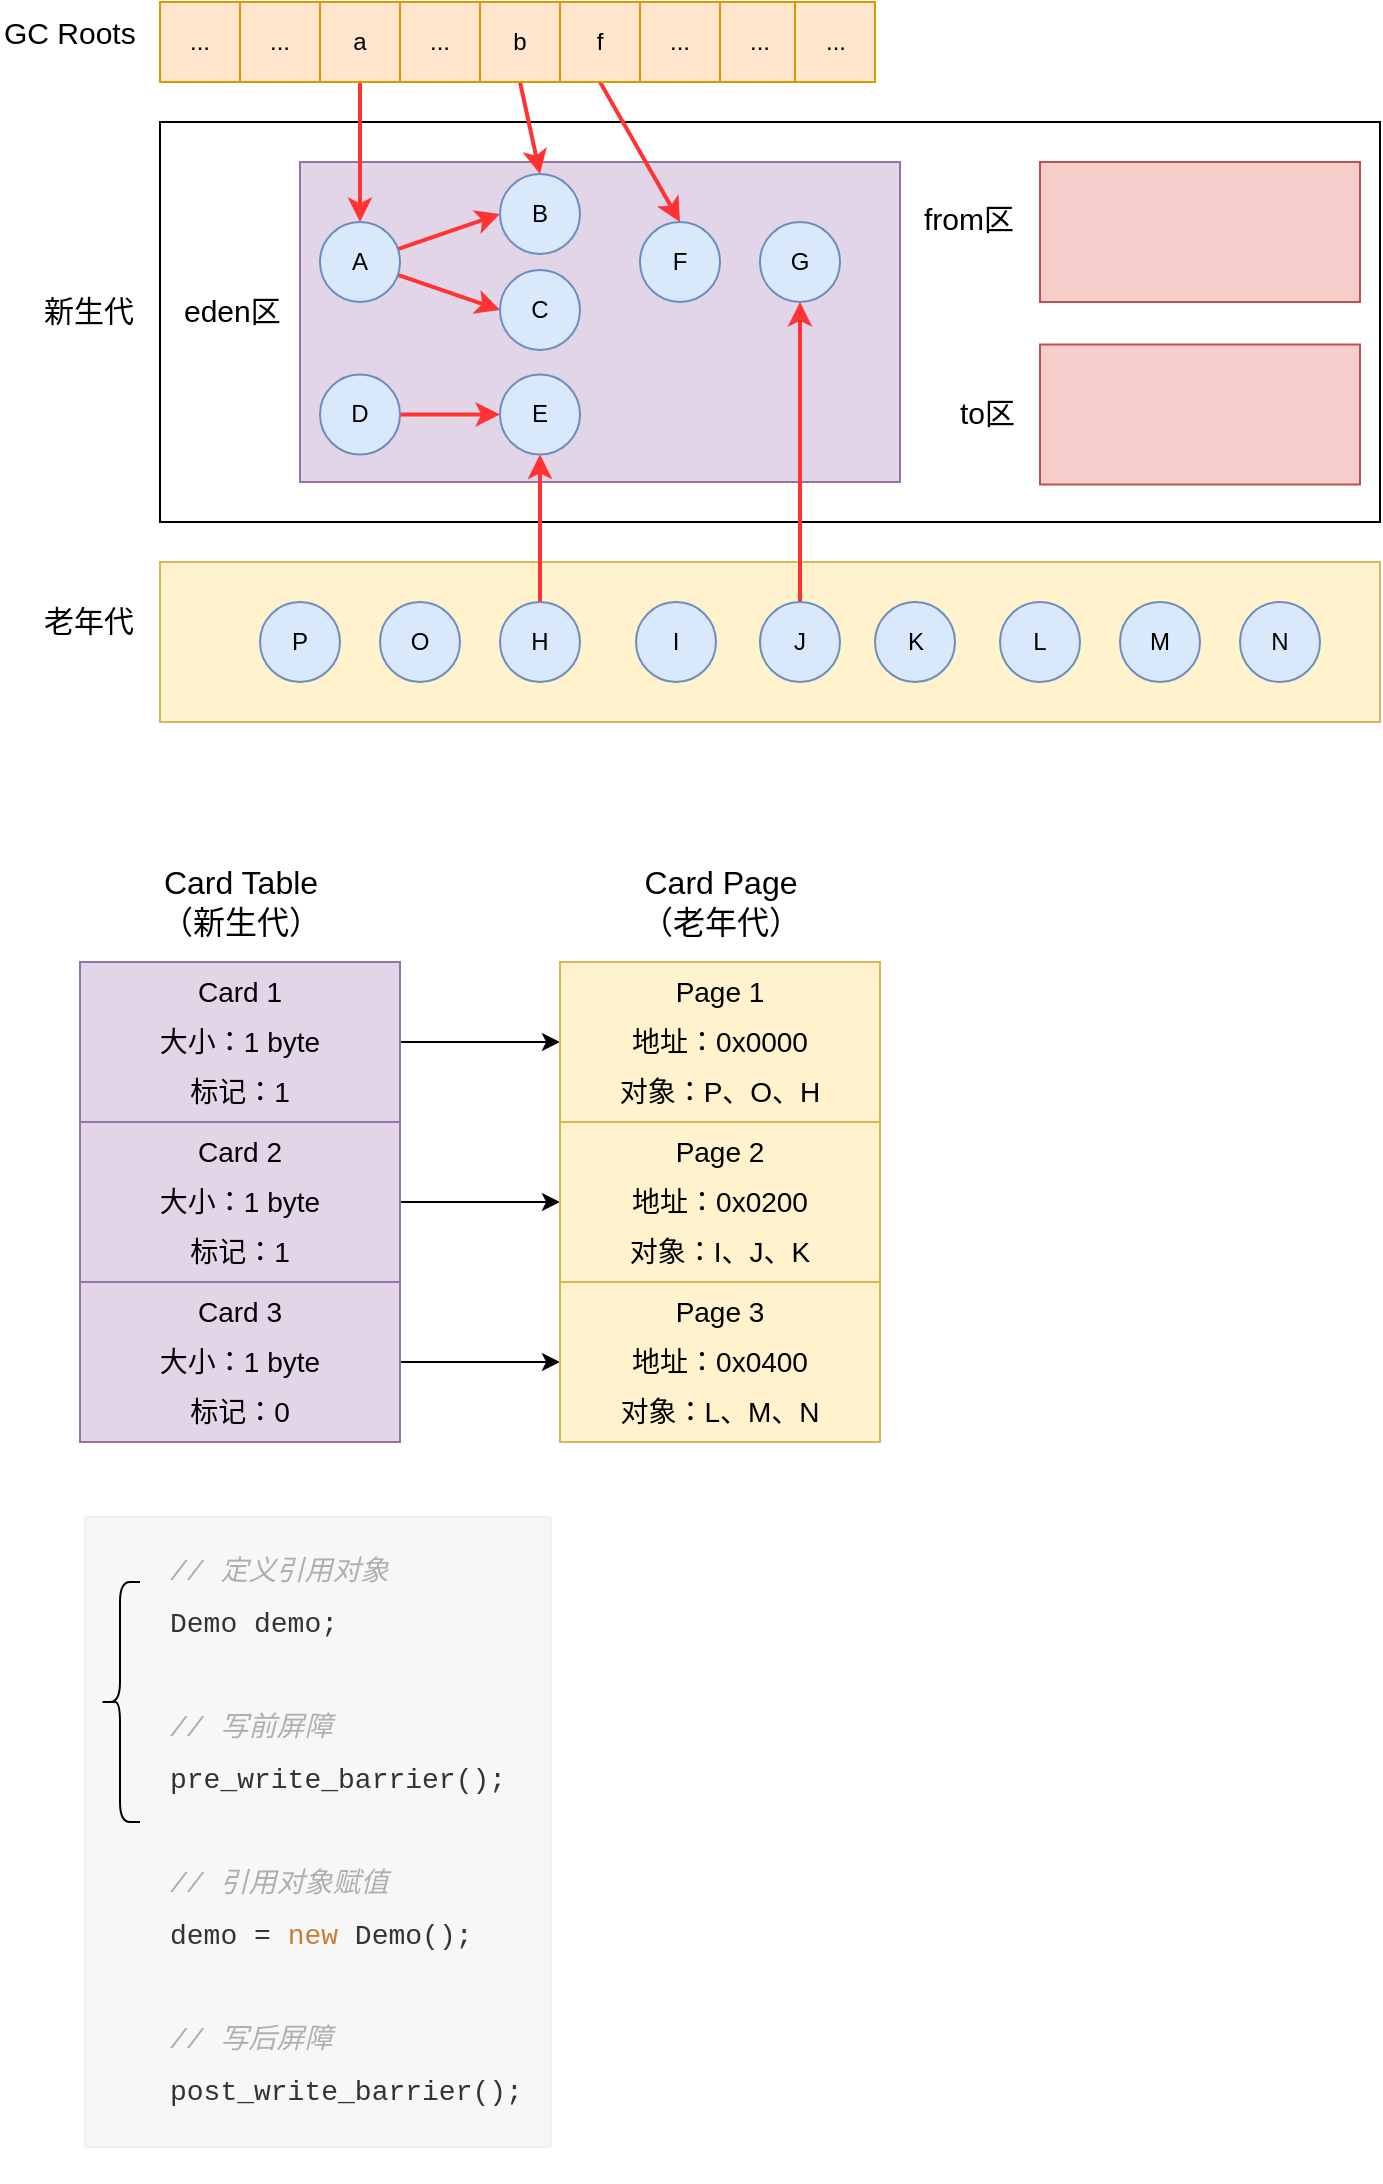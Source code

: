 <mxfile version="15.9.4" type="github">
  <diagram id="aEH5jACzizUmpTFPgsy2" name="Page-1">
    <mxGraphModel dx="865" dy="-1882" grid="1" gridSize="10" guides="1" tooltips="1" connect="1" arrows="1" fold="1" page="1" pageScale="1" pageWidth="827" pageHeight="1169" math="0" shadow="0">
      <root>
        <mxCell id="0" />
        <mxCell id="1" parent="0" />
        <mxCell id="94sb1XKq-b2Q2E7zpPsR-17" value="&lt;div style=&quot;text-align: right&quot;&gt;&lt;span style=&quot;font-size: 15px&quot;&gt;老年代&lt;/span&gt;&lt;/div&gt;" style="text;whiteSpace=wrap;html=1;" parent="1" vertex="1">
          <mxGeometry x="60" y="2653.75" width="50" height="32.5" as="geometry" />
        </mxCell>
        <mxCell id="94sb1XKq-b2Q2E7zpPsR-19" value="" style="rounded=0;whiteSpace=wrap;html=1;" parent="1" vertex="1">
          <mxGeometry x="120" y="2420" width="610" height="200" as="geometry" />
        </mxCell>
        <mxCell id="94sb1XKq-b2Q2E7zpPsR-20" value="&lt;div style=&quot;text-align: right&quot;&gt;&lt;span style=&quot;font-size: 15px&quot;&gt;新生代&lt;/span&gt;&lt;/div&gt;" style="text;whiteSpace=wrap;html=1;" parent="1" vertex="1">
          <mxGeometry x="60" y="2498.75" width="50" height="32.5" as="geometry" />
        </mxCell>
        <mxCell id="94sb1XKq-b2Q2E7zpPsR-21" value="&lt;div style=&quot;text-align: right&quot;&gt;&lt;span style=&quot;font-size: 15px&quot;&gt;eden区&lt;/span&gt;&lt;/div&gt;" style="text;whiteSpace=wrap;html=1;" parent="1" vertex="1">
          <mxGeometry x="130" y="2498.75" width="55" height="32.5" as="geometry" />
        </mxCell>
        <mxCell id="94sb1XKq-b2Q2E7zpPsR-30" value="&lt;div style=&quot;text-align: right&quot;&gt;&lt;span style=&quot;font-size: 15px&quot;&gt;from区&lt;/span&gt;&lt;/div&gt;" style="text;whiteSpace=wrap;html=1;" parent="1" vertex="1">
          <mxGeometry x="500" y="2453.13" width="47.5" height="32.5" as="geometry" />
        </mxCell>
        <mxCell id="94sb1XKq-b2Q2E7zpPsR-31" value="&lt;div style=&quot;text-align: right&quot;&gt;&lt;span style=&quot;font-size: 15px&quot;&gt;to区&lt;/span&gt;&lt;/div&gt;" style="text;whiteSpace=wrap;html=1;" parent="1" vertex="1">
          <mxGeometry x="517.5" y="2550" width="30" height="32.5" as="geometry" />
        </mxCell>
        <mxCell id="94sb1XKq-b2Q2E7zpPsR-56" value="" style="rounded=0;whiteSpace=wrap;html=1;fillColor=#fff2cc;strokeColor=#d6b656;" parent="1" vertex="1">
          <mxGeometry x="120" y="2640" width="610" height="80" as="geometry" />
        </mxCell>
        <mxCell id="94sb1XKq-b2Q2E7zpPsR-57" value="" style="rounded=0;whiteSpace=wrap;html=1;fillColor=#f8cecc;strokeColor=#b85450;" parent="1" vertex="1">
          <mxGeometry x="560" y="2440" width="160" height="70" as="geometry" />
        </mxCell>
        <mxCell id="94sb1XKq-b2Q2E7zpPsR-58" value="" style="rounded=0;whiteSpace=wrap;html=1;fillColor=#f8cecc;strokeColor=#b85450;" parent="1" vertex="1">
          <mxGeometry x="560" y="2531.25" width="160" height="70" as="geometry" />
        </mxCell>
        <mxCell id="94sb1XKq-b2Q2E7zpPsR-71" value="" style="rounded=0;whiteSpace=wrap;html=1;fillColor=#e1d5e7;strokeColor=#9673a6;" parent="1" vertex="1">
          <mxGeometry x="190" y="2440" width="300" height="160" as="geometry" />
        </mxCell>
        <mxCell id="94sb1XKq-b2Q2E7zpPsR-75" value="" style="rounded=0;orthogonalLoop=1;jettySize=auto;html=1;strokeColor=#FF3333;strokeWidth=2;entryX=0;entryY=0.5;entryDx=0;entryDy=0;" parent="1" source="94sb1XKq-b2Q2E7zpPsR-73" target="94sb1XKq-b2Q2E7zpPsR-74" edge="1">
          <mxGeometry relative="1" as="geometry" />
        </mxCell>
        <mxCell id="94sb1XKq-b2Q2E7zpPsR-78" style="rounded=0;orthogonalLoop=1;jettySize=auto;html=1;entryX=0;entryY=0.5;entryDx=0;entryDy=0;strokeColor=#FF3333;strokeWidth=2;" parent="1" source="94sb1XKq-b2Q2E7zpPsR-73" target="94sb1XKq-b2Q2E7zpPsR-76" edge="1">
          <mxGeometry relative="1" as="geometry" />
        </mxCell>
        <mxCell id="94sb1XKq-b2Q2E7zpPsR-73" value="A" style="ellipse;whiteSpace=wrap;html=1;aspect=fixed;fillColor=#dae8fc;strokeColor=#6c8ebf;" parent="1" vertex="1">
          <mxGeometry x="200" y="2470" width="40" height="40" as="geometry" />
        </mxCell>
        <mxCell id="94sb1XKq-b2Q2E7zpPsR-74" value="B" style="ellipse;whiteSpace=wrap;html=1;aspect=fixed;fillColor=#dae8fc;strokeColor=#6c8ebf;" parent="1" vertex="1">
          <mxGeometry x="290" y="2446" width="40" height="40" as="geometry" />
        </mxCell>
        <mxCell id="94sb1XKq-b2Q2E7zpPsR-76" value="C" style="ellipse;whiteSpace=wrap;html=1;aspect=fixed;fillColor=#dae8fc;strokeColor=#6c8ebf;" parent="1" vertex="1">
          <mxGeometry x="290" y="2494" width="40" height="40" as="geometry" />
        </mxCell>
        <mxCell id="94sb1XKq-b2Q2E7zpPsR-82" value="" style="edgeStyle=none;rounded=0;orthogonalLoop=1;jettySize=auto;html=1;strokeColor=#FF3333;strokeWidth=2;" parent="1" source="94sb1XKq-b2Q2E7zpPsR-79" target="94sb1XKq-b2Q2E7zpPsR-81" edge="1">
          <mxGeometry relative="1" as="geometry" />
        </mxCell>
        <mxCell id="94sb1XKq-b2Q2E7zpPsR-79" value="D" style="ellipse;whiteSpace=wrap;html=1;aspect=fixed;fillColor=#dae8fc;strokeColor=#6c8ebf;" parent="1" vertex="1">
          <mxGeometry x="200" y="2546.25" width="40" height="40" as="geometry" />
        </mxCell>
        <mxCell id="94sb1XKq-b2Q2E7zpPsR-81" value="E" style="ellipse;whiteSpace=wrap;html=1;aspect=fixed;fillColor=#dae8fc;strokeColor=#6c8ebf;" parent="1" vertex="1">
          <mxGeometry x="290" y="2546.25" width="40" height="40" as="geometry" />
        </mxCell>
        <mxCell id="94sb1XKq-b2Q2E7zpPsR-83" value="F" style="ellipse;whiteSpace=wrap;html=1;aspect=fixed;fillColor=#dae8fc;strokeColor=#6c8ebf;" parent="1" vertex="1">
          <mxGeometry x="360" y="2470" width="40" height="40" as="geometry" />
        </mxCell>
        <mxCell id="94sb1XKq-b2Q2E7zpPsR-84" value="G" style="ellipse;whiteSpace=wrap;html=1;aspect=fixed;fillColor=#dae8fc;strokeColor=#6c8ebf;" parent="1" vertex="1">
          <mxGeometry x="420" y="2470" width="40" height="40" as="geometry" />
        </mxCell>
        <mxCell id="94sb1XKq-b2Q2E7zpPsR-89" value="" style="edgeStyle=none;rounded=0;orthogonalLoop=1;jettySize=auto;html=1;strokeColor=#FF3333;strokeWidth=2;" parent="1" source="94sb1XKq-b2Q2E7zpPsR-85" target="94sb1XKq-b2Q2E7zpPsR-81" edge="1">
          <mxGeometry relative="1" as="geometry" />
        </mxCell>
        <mxCell id="94sb1XKq-b2Q2E7zpPsR-85" value="H" style="ellipse;whiteSpace=wrap;html=1;aspect=fixed;fillColor=#dae8fc;strokeColor=#6c8ebf;" parent="1" vertex="1">
          <mxGeometry x="290" y="2660" width="40" height="40" as="geometry" />
        </mxCell>
        <mxCell id="94sb1XKq-b2Q2E7zpPsR-86" value="I" style="ellipse;whiteSpace=wrap;html=1;aspect=fixed;fillColor=#dae8fc;strokeColor=#6c8ebf;" parent="1" vertex="1">
          <mxGeometry x="358" y="2660" width="40" height="40" as="geometry" />
        </mxCell>
        <mxCell id="94sb1XKq-b2Q2E7zpPsR-91" style="edgeStyle=none;rounded=0;orthogonalLoop=1;jettySize=auto;html=1;strokeColor=#FF3333;strokeWidth=2;entryX=0.5;entryY=1;entryDx=0;entryDy=0;" parent="1" source="94sb1XKq-b2Q2E7zpPsR-87" target="94sb1XKq-b2Q2E7zpPsR-84" edge="1">
          <mxGeometry relative="1" as="geometry" />
        </mxCell>
        <mxCell id="94sb1XKq-b2Q2E7zpPsR-87" value="J" style="ellipse;whiteSpace=wrap;html=1;aspect=fixed;fillColor=#dae8fc;strokeColor=#6c8ebf;" parent="1" vertex="1">
          <mxGeometry x="420" y="2660" width="40" height="40" as="geometry" />
        </mxCell>
        <mxCell id="94sb1XKq-b2Q2E7zpPsR-88" value="K" style="ellipse;whiteSpace=wrap;html=1;aspect=fixed;fillColor=#dae8fc;strokeColor=#6c8ebf;" parent="1" vertex="1">
          <mxGeometry x="477.5" y="2660" width="40" height="40" as="geometry" />
        </mxCell>
        <mxCell id="94sb1XKq-b2Q2E7zpPsR-92" value="&lt;div style=&quot;text-align: right&quot;&gt;&lt;span style=&quot;font-size: 15px&quot;&gt;GC Roots&lt;/span&gt;&lt;/div&gt;" style="text;whiteSpace=wrap;html=1;" parent="1" vertex="1">
          <mxGeometry x="40" y="2360" width="70" height="32.5" as="geometry" />
        </mxCell>
        <mxCell id="94sb1XKq-b2Q2E7zpPsR-99" style="edgeStyle=none;rounded=0;orthogonalLoop=1;jettySize=auto;html=1;entryX=0.5;entryY=0;entryDx=0;entryDy=0;strokeColor=#FF3333;strokeWidth=2;exitX=0.5;exitY=1;exitDx=0;exitDy=0;" parent="1" source="94sb1XKq-b2Q2E7zpPsR-93" target="94sb1XKq-b2Q2E7zpPsR-73" edge="1">
          <mxGeometry relative="1" as="geometry" />
        </mxCell>
        <mxCell id="94sb1XKq-b2Q2E7zpPsR-93" value="a" style="rounded=0;whiteSpace=wrap;html=1;fillColor=#ffe6cc;strokeColor=#d79b00;" parent="1" vertex="1">
          <mxGeometry x="200" y="2360" width="40" height="40" as="geometry" />
        </mxCell>
        <mxCell id="94sb1XKq-b2Q2E7zpPsR-100" style="edgeStyle=none;rounded=0;orthogonalLoop=1;jettySize=auto;html=1;entryX=0.5;entryY=0;entryDx=0;entryDy=0;strokeColor=#FF3333;strokeWidth=2;exitX=0.5;exitY=1;exitDx=0;exitDy=0;" parent="1" source="94sb1XKq-b2Q2E7zpPsR-97" target="94sb1XKq-b2Q2E7zpPsR-74" edge="1">
          <mxGeometry relative="1" as="geometry" />
        </mxCell>
        <mxCell id="94sb1XKq-b2Q2E7zpPsR-97" value="b" style="rounded=0;whiteSpace=wrap;html=1;fillColor=#ffe6cc;strokeColor=#d79b00;" parent="1" vertex="1">
          <mxGeometry x="280" y="2360" width="40" height="40" as="geometry" />
        </mxCell>
        <mxCell id="94sb1XKq-b2Q2E7zpPsR-102" style="edgeStyle=none;rounded=0;orthogonalLoop=1;jettySize=auto;html=1;entryX=0.5;entryY=0;entryDx=0;entryDy=0;strokeColor=#FF3333;strokeWidth=2;exitX=0.5;exitY=1;exitDx=0;exitDy=0;" parent="1" source="94sb1XKq-b2Q2E7zpPsR-98" target="94sb1XKq-b2Q2E7zpPsR-83" edge="1">
          <mxGeometry relative="1" as="geometry" />
        </mxCell>
        <mxCell id="94sb1XKq-b2Q2E7zpPsR-98" value="f" style="rounded=0;whiteSpace=wrap;html=1;fillColor=#ffe6cc;strokeColor=#d79b00;" parent="1" vertex="1">
          <mxGeometry x="320" y="2360" width="40" height="40" as="geometry" />
        </mxCell>
        <mxCell id="94sb1XKq-b2Q2E7zpPsR-103" value="..." style="rounded=0;whiteSpace=wrap;html=1;fillColor=#ffe6cc;strokeColor=#d79b00;" parent="1" vertex="1">
          <mxGeometry x="120" y="2360" width="40" height="40" as="geometry" />
        </mxCell>
        <mxCell id="94sb1XKq-b2Q2E7zpPsR-105" value="..." style="rounded=0;whiteSpace=wrap;html=1;fillColor=#ffe6cc;strokeColor=#d79b00;" parent="1" vertex="1">
          <mxGeometry x="160" y="2360" width="40" height="40" as="geometry" />
        </mxCell>
        <mxCell id="94sb1XKq-b2Q2E7zpPsR-106" value="..." style="rounded=0;whiteSpace=wrap;html=1;fillColor=#ffe6cc;strokeColor=#d79b00;" parent="1" vertex="1">
          <mxGeometry x="360" y="2360" width="40" height="40" as="geometry" />
        </mxCell>
        <mxCell id="94sb1XKq-b2Q2E7zpPsR-107" value="..." style="rounded=0;whiteSpace=wrap;html=1;fillColor=#ffe6cc;strokeColor=#d79b00;" parent="1" vertex="1">
          <mxGeometry x="400" y="2360" width="40" height="40" as="geometry" />
        </mxCell>
        <mxCell id="94sb1XKq-b2Q2E7zpPsR-108" value="..." style="rounded=0;whiteSpace=wrap;html=1;fillColor=#ffe6cc;strokeColor=#d79b00;" parent="1" vertex="1">
          <mxGeometry x="240" y="2360" width="40" height="40" as="geometry" />
        </mxCell>
        <mxCell id="94sb1XKq-b2Q2E7zpPsR-109" value="..." style="rounded=0;whiteSpace=wrap;html=1;fillColor=#ffe6cc;strokeColor=#d79b00;" parent="1" vertex="1">
          <mxGeometry x="437.5" y="2360" width="40" height="40" as="geometry" />
        </mxCell>
        <mxCell id="f14MvPXdAyqc0zy2qjfc-22" value="L&lt;span style=&quot;color: rgba(0 , 0 , 0 , 0) ; font-family: monospace ; font-size: 0px&quot;&gt;%3CmxGraphModel%3E%3Croot%3E%3CmxCell%20id%3D%220%22%2F%3E%3CmxCell%20id%3D%221%22%20parent%3D%220%22%2F%3E%3CmxCell%20id%3D%222%22%20value%3D%22H%22%20style%3D%22ellipse%3BwhiteSpace%3Dwrap%3Bhtml%3D1%3Baspect%3Dfixed%3BfillColor%3D%23dae8fc%3BstrokeColor%3D%236c8ebf%3B%22%20vertex%3D%221%22%20parent%3D%221%22%3E%3CmxGeometry%20x%3D%22290%22%20y%3D%222660%22%20width%3D%2240%22%20height%3D%2240%22%20as%3D%22geometry%22%2F%3E%3C%2FmxCell%3E%3C%2Froot%3E%3C%2FmxGraphModel%3E&lt;/span&gt;" style="ellipse;whiteSpace=wrap;html=1;aspect=fixed;fillColor=#dae8fc;strokeColor=#6c8ebf;" vertex="1" parent="1">
          <mxGeometry x="540" y="2660" width="40" height="40" as="geometry" />
        </mxCell>
        <mxCell id="f14MvPXdAyqc0zy2qjfc-23" value="M" style="ellipse;whiteSpace=wrap;html=1;aspect=fixed;fillColor=#dae8fc;strokeColor=#6c8ebf;" vertex="1" parent="1">
          <mxGeometry x="600" y="2660" width="40" height="40" as="geometry" />
        </mxCell>
        <mxCell id="f14MvPXdAyqc0zy2qjfc-24" value="N" style="ellipse;whiteSpace=wrap;html=1;aspect=fixed;fillColor=#dae8fc;strokeColor=#6c8ebf;" vertex="1" parent="1">
          <mxGeometry x="660" y="2660" width="40" height="40" as="geometry" />
        </mxCell>
        <mxCell id="f14MvPXdAyqc0zy2qjfc-25" value="O" style="ellipse;whiteSpace=wrap;html=1;aspect=fixed;fillColor=#dae8fc;strokeColor=#6c8ebf;" vertex="1" parent="1">
          <mxGeometry x="230" y="2660" width="40" height="40" as="geometry" />
        </mxCell>
        <mxCell id="f14MvPXdAyqc0zy2qjfc-26" value="P" style="ellipse;whiteSpace=wrap;html=1;aspect=fixed;fillColor=#dae8fc;strokeColor=#6c8ebf;" vertex="1" parent="1">
          <mxGeometry x="170" y="2660" width="40" height="40" as="geometry" />
        </mxCell>
        <mxCell id="f14MvPXdAyqc0zy2qjfc-74" style="edgeStyle=orthogonalEdgeStyle;rounded=0;orthogonalLoop=1;jettySize=auto;html=1;entryX=0;entryY=0.5;entryDx=0;entryDy=0;fontSize=14;" edge="1" parent="1" source="f14MvPXdAyqc0zy2qjfc-1" target="f14MvPXdAyqc0zy2qjfc-28">
          <mxGeometry relative="1" as="geometry" />
        </mxCell>
        <mxCell id="f14MvPXdAyqc0zy2qjfc-75" style="edgeStyle=orthogonalEdgeStyle;rounded=0;orthogonalLoop=1;jettySize=auto;html=1;entryX=0;entryY=0.5;entryDx=0;entryDy=0;fontSize=14;" edge="1" parent="1" source="f14MvPXdAyqc0zy2qjfc-51" target="f14MvPXdAyqc0zy2qjfc-65">
          <mxGeometry relative="1" as="geometry" />
        </mxCell>
        <mxCell id="f14MvPXdAyqc0zy2qjfc-76" style="edgeStyle=orthogonalEdgeStyle;rounded=0;orthogonalLoop=1;jettySize=auto;html=1;entryX=0;entryY=0.5;entryDx=0;entryDy=0;fontSize=14;" edge="1" parent="1" source="f14MvPXdAyqc0zy2qjfc-56" target="f14MvPXdAyqc0zy2qjfc-70">
          <mxGeometry relative="1" as="geometry" />
        </mxCell>
        <mxCell id="f14MvPXdAyqc0zy2qjfc-77" value="" style="group" vertex="1" connectable="0" parent="1">
          <mxGeometry x="320" y="2790" width="160" height="290" as="geometry" />
        </mxCell>
        <mxCell id="f14MvPXdAyqc0zy2qjfc-4" value="&lt;font style=&quot;font-size: 16px&quot;&gt;Card Page&lt;br&gt;（老年代）&lt;br&gt;&lt;/font&gt;" style="text;html=1;align=center;verticalAlign=middle;resizable=0;points=[];autosize=1;strokeColor=none;fillColor=none;" vertex="1" parent="f14MvPXdAyqc0zy2qjfc-77">
          <mxGeometry x="30" width="100" height="40" as="geometry" />
        </mxCell>
        <mxCell id="f14MvPXdAyqc0zy2qjfc-63" value="" style="group" vertex="1" connectable="0" parent="f14MvPXdAyqc0zy2qjfc-77">
          <mxGeometry y="50" width="160" height="80" as="geometry" />
        </mxCell>
        <mxCell id="f14MvPXdAyqc0zy2qjfc-28" value="" style="rounded=0;whiteSpace=wrap;html=1;fillColor=#fff2cc;strokeColor=#d6b656;" vertex="1" parent="f14MvPXdAyqc0zy2qjfc-63">
          <mxGeometry width="160" height="80" as="geometry" />
        </mxCell>
        <mxCell id="f14MvPXdAyqc0zy2qjfc-60" value="Page 1" style="text;html=1;strokeColor=none;fillColor=none;align=center;verticalAlign=middle;whiteSpace=wrap;rounded=0;fontSize=14;" vertex="1" parent="f14MvPXdAyqc0zy2qjfc-63">
          <mxGeometry x="50" width="60" height="30" as="geometry" />
        </mxCell>
        <mxCell id="f14MvPXdAyqc0zy2qjfc-61" value="地址：0x0000" style="text;html=1;strokeColor=none;fillColor=none;align=center;verticalAlign=middle;whiteSpace=wrap;rounded=0;fontSize=14;" vertex="1" parent="f14MvPXdAyqc0zy2qjfc-63">
          <mxGeometry x="30" y="25" width="100" height="30" as="geometry" />
        </mxCell>
        <mxCell id="f14MvPXdAyqc0zy2qjfc-62" value="对象：P、O、H" style="text;html=1;strokeColor=none;fillColor=none;align=center;verticalAlign=middle;whiteSpace=wrap;rounded=0;fontSize=14;" vertex="1" parent="f14MvPXdAyqc0zy2qjfc-63">
          <mxGeometry x="15" y="50" width="130" height="30" as="geometry" />
        </mxCell>
        <mxCell id="f14MvPXdAyqc0zy2qjfc-64" value="" style="group;fillColor=#fff2cc;strokeColor=#d6b656;" vertex="1" connectable="0" parent="f14MvPXdAyqc0zy2qjfc-77">
          <mxGeometry y="130" width="160" height="80" as="geometry" />
        </mxCell>
        <mxCell id="f14MvPXdAyqc0zy2qjfc-65" value="" style="rounded=0;whiteSpace=wrap;html=1;fillColor=#fff2cc;strokeColor=#d6b656;" vertex="1" parent="f14MvPXdAyqc0zy2qjfc-64">
          <mxGeometry width="160" height="80" as="geometry" />
        </mxCell>
        <mxCell id="f14MvPXdAyqc0zy2qjfc-66" value="Page 2" style="text;html=1;strokeColor=none;fillColor=none;align=center;verticalAlign=middle;whiteSpace=wrap;rounded=0;fontSize=14;" vertex="1" parent="f14MvPXdAyqc0zy2qjfc-64">
          <mxGeometry x="50" width="60" height="30" as="geometry" />
        </mxCell>
        <mxCell id="f14MvPXdAyqc0zy2qjfc-67" value="地址：0x0200" style="text;html=1;strokeColor=none;fillColor=none;align=center;verticalAlign=middle;whiteSpace=wrap;rounded=0;fontSize=14;" vertex="1" parent="f14MvPXdAyqc0zy2qjfc-64">
          <mxGeometry x="30" y="25" width="100" height="30" as="geometry" />
        </mxCell>
        <mxCell id="f14MvPXdAyqc0zy2qjfc-68" value="对象：I、J、K" style="text;html=1;strokeColor=none;fillColor=none;align=center;verticalAlign=middle;whiteSpace=wrap;rounded=0;fontSize=14;" vertex="1" parent="f14MvPXdAyqc0zy2qjfc-64">
          <mxGeometry x="15" y="50" width="130" height="30" as="geometry" />
        </mxCell>
        <mxCell id="f14MvPXdAyqc0zy2qjfc-69" value="" style="group;fillColor=#fff2cc;strokeColor=#d6b656;" vertex="1" connectable="0" parent="f14MvPXdAyqc0zy2qjfc-77">
          <mxGeometry y="210" width="160" height="80" as="geometry" />
        </mxCell>
        <mxCell id="f14MvPXdAyqc0zy2qjfc-70" value="" style="rounded=0;whiteSpace=wrap;html=1;fillColor=#fff2cc;strokeColor=#d6b656;" vertex="1" parent="f14MvPXdAyqc0zy2qjfc-69">
          <mxGeometry width="160" height="80" as="geometry" />
        </mxCell>
        <mxCell id="f14MvPXdAyqc0zy2qjfc-71" value="Page 3" style="text;html=1;strokeColor=none;fillColor=none;align=center;verticalAlign=middle;whiteSpace=wrap;rounded=0;fontSize=14;" vertex="1" parent="f14MvPXdAyqc0zy2qjfc-69">
          <mxGeometry x="50" width="60" height="30" as="geometry" />
        </mxCell>
        <mxCell id="f14MvPXdAyqc0zy2qjfc-72" value="地址：0x0400" style="text;html=1;strokeColor=none;fillColor=none;align=center;verticalAlign=middle;whiteSpace=wrap;rounded=0;fontSize=14;" vertex="1" parent="f14MvPXdAyqc0zy2qjfc-69">
          <mxGeometry x="30" y="25" width="100" height="30" as="geometry" />
        </mxCell>
        <mxCell id="f14MvPXdAyqc0zy2qjfc-73" value="对象：L、M、N" style="text;html=1;strokeColor=none;fillColor=none;align=center;verticalAlign=middle;whiteSpace=wrap;rounded=0;fontSize=14;" vertex="1" parent="f14MvPXdAyqc0zy2qjfc-69">
          <mxGeometry x="15" y="50" width="130" height="30" as="geometry" />
        </mxCell>
        <mxCell id="f14MvPXdAyqc0zy2qjfc-78" value="" style="group" vertex="1" connectable="0" parent="1">
          <mxGeometry x="80" y="2790" width="160" height="290" as="geometry" />
        </mxCell>
        <mxCell id="f14MvPXdAyqc0zy2qjfc-2" value="&lt;font style=&quot;font-size: 16px&quot;&gt;Card Table&lt;br&gt;（新生代）&lt;br&gt;&lt;/font&gt;" style="text;html=1;align=center;verticalAlign=middle;resizable=0;points=[];autosize=1;strokeColor=none;fillColor=none;" vertex="1" parent="f14MvPXdAyqc0zy2qjfc-78">
          <mxGeometry x="30" width="100" height="40" as="geometry" />
        </mxCell>
        <mxCell id="f14MvPXdAyqc0zy2qjfc-35" value="" style="group;fillColor=#e1d5e7;strokeColor=#9673a6;" vertex="1" connectable="0" parent="f14MvPXdAyqc0zy2qjfc-78">
          <mxGeometry y="50" width="160" height="80" as="geometry" />
        </mxCell>
        <mxCell id="f14MvPXdAyqc0zy2qjfc-1" value="" style="rounded=0;whiteSpace=wrap;html=1;fillColor=#e1d5e7;strokeColor=#9673a6;" vertex="1" parent="f14MvPXdAyqc0zy2qjfc-35">
          <mxGeometry width="160" height="80" as="geometry" />
        </mxCell>
        <mxCell id="f14MvPXdAyqc0zy2qjfc-33" value="Card 1" style="text;html=1;strokeColor=none;fillColor=none;align=center;verticalAlign=middle;whiteSpace=wrap;rounded=0;fontSize=14;" vertex="1" parent="f14MvPXdAyqc0zy2qjfc-35">
          <mxGeometry x="50" width="60" height="30" as="geometry" />
        </mxCell>
        <mxCell id="f14MvPXdAyqc0zy2qjfc-34" value="大小：1 byte" style="text;html=1;strokeColor=none;fillColor=none;align=center;verticalAlign=middle;whiteSpace=wrap;rounded=0;fontSize=14;" vertex="1" parent="f14MvPXdAyqc0zy2qjfc-35">
          <mxGeometry x="30" y="25" width="100" height="30" as="geometry" />
        </mxCell>
        <mxCell id="f14MvPXdAyqc0zy2qjfc-49" value="标记：1" style="text;html=1;strokeColor=none;fillColor=none;align=center;verticalAlign=middle;whiteSpace=wrap;rounded=0;fontSize=14;" vertex="1" parent="f14MvPXdAyqc0zy2qjfc-35">
          <mxGeometry x="30" y="50" width="100" height="30" as="geometry" />
        </mxCell>
        <mxCell id="f14MvPXdAyqc0zy2qjfc-50" value="" style="group;fillColor=#e1d5e7;strokeColor=#9673a6;" vertex="1" connectable="0" parent="f14MvPXdAyqc0zy2qjfc-78">
          <mxGeometry y="130" width="160" height="80" as="geometry" />
        </mxCell>
        <mxCell id="f14MvPXdAyqc0zy2qjfc-51" value="" style="rounded=0;whiteSpace=wrap;html=1;fillColor=#e1d5e7;strokeColor=#9673a6;" vertex="1" parent="f14MvPXdAyqc0zy2qjfc-50">
          <mxGeometry width="160" height="80" as="geometry" />
        </mxCell>
        <mxCell id="f14MvPXdAyqc0zy2qjfc-52" value="Card 2" style="text;html=1;strokeColor=none;fillColor=none;align=center;verticalAlign=middle;whiteSpace=wrap;rounded=0;fontSize=14;" vertex="1" parent="f14MvPXdAyqc0zy2qjfc-50">
          <mxGeometry x="50" width="60" height="30" as="geometry" />
        </mxCell>
        <mxCell id="f14MvPXdAyqc0zy2qjfc-53" value="大小：1 byte" style="text;html=1;strokeColor=none;fillColor=none;align=center;verticalAlign=middle;whiteSpace=wrap;rounded=0;fontSize=14;" vertex="1" parent="f14MvPXdAyqc0zy2qjfc-50">
          <mxGeometry x="30" y="25" width="100" height="30" as="geometry" />
        </mxCell>
        <mxCell id="f14MvPXdAyqc0zy2qjfc-54" value="标记：1" style="text;html=1;strokeColor=none;fillColor=none;align=center;verticalAlign=middle;whiteSpace=wrap;rounded=0;fontSize=14;" vertex="1" parent="f14MvPXdAyqc0zy2qjfc-50">
          <mxGeometry x="30" y="50" width="100" height="30" as="geometry" />
        </mxCell>
        <mxCell id="f14MvPXdAyqc0zy2qjfc-55" value="" style="group" vertex="1" connectable="0" parent="f14MvPXdAyqc0zy2qjfc-78">
          <mxGeometry y="210" width="160" height="80" as="geometry" />
        </mxCell>
        <mxCell id="f14MvPXdAyqc0zy2qjfc-56" value="" style="rounded=0;whiteSpace=wrap;html=1;fillColor=#e1d5e7;strokeColor=#9673a6;" vertex="1" parent="f14MvPXdAyqc0zy2qjfc-55">
          <mxGeometry width="160" height="80" as="geometry" />
        </mxCell>
        <mxCell id="f14MvPXdAyqc0zy2qjfc-57" value="Card 3" style="text;html=1;strokeColor=none;fillColor=none;align=center;verticalAlign=middle;whiteSpace=wrap;rounded=0;fontSize=14;" vertex="1" parent="f14MvPXdAyqc0zy2qjfc-55">
          <mxGeometry x="50" width="60" height="30" as="geometry" />
        </mxCell>
        <mxCell id="f14MvPXdAyqc0zy2qjfc-58" value="大小：1 byte" style="text;html=1;strokeColor=none;fillColor=none;align=center;verticalAlign=middle;whiteSpace=wrap;rounded=0;fontSize=14;" vertex="1" parent="f14MvPXdAyqc0zy2qjfc-55">
          <mxGeometry x="30" y="25" width="100" height="30" as="geometry" />
        </mxCell>
        <mxCell id="f14MvPXdAyqc0zy2qjfc-59" value="标记：0" style="text;html=1;strokeColor=none;fillColor=none;align=center;verticalAlign=middle;whiteSpace=wrap;rounded=0;fontSize=14;" vertex="1" parent="f14MvPXdAyqc0zy2qjfc-55">
          <mxGeometry x="30" y="50" width="100" height="30" as="geometry" />
        </mxCell>
        <mxCell id="f14MvPXdAyqc0zy2qjfc-82" value="&lt;pre class=&quot;code-snippet code-snippet_nowrap code-snippet__js&quot; style=&quot;margin: 10px 0px; padding: 1em 1em 1em 3em; font-size: 14px; display: block; overflow-x: auto; color: rgb(51, 51, 51); position: relative; background-color: rgba(0, 0, 0, 0.03); border: 1px solid rgb(240, 240, 240); border-radius: 2px; line-height: 26px; font-style: normal; font-weight: 400; letter-spacing: normal; text-align: justify; text-indent: 0px; text-transform: none; word-spacing: 0px;&quot;&gt;&lt;code style=&quot;margin: 0px; padding: 0px; text-align: left; font-size: 14px; display: flex; position: relative; font-family: consolas, &amp;quot;liberation mono&amp;quot;, menlo, courier, monospace;&quot;&gt;&lt;span class=&quot;code-snippet_outer&quot; style=&quot;margin: 0px ; padding: 0px&quot;&gt;&lt;span class=&quot;code-snippet__comment&quot; style=&quot;margin: 0px ; padding: 0px ; color: rgb(175 , 175 , 175) ; font-style: italic&quot;&gt;// 定义引用对象&lt;/span&gt;&lt;/span&gt;&lt;/code&gt;&lt;code style=&quot;margin: 0px; padding: 0px; text-align: left; font-size: 14px; display: flex; position: relative; font-family: consolas, &amp;quot;liberation mono&amp;quot;, menlo, courier, monospace;&quot;&gt;&lt;span class=&quot;code-snippet_outer&quot; style=&quot;margin: 0px ; padding: 0px&quot;&gt;Demo demo;&lt;/span&gt;&lt;/code&gt;&lt;code style=&quot;margin: 0px; padding: 0px; text-align: left; font-size: 14px; display: flex; position: relative; font-family: consolas, &amp;quot;liberation mono&amp;quot;, menlo, courier, monospace;&quot;&gt;&lt;span class=&quot;code-snippet_outer&quot; style=&quot;margin: 0px ; padding: 0px&quot;&gt;​&lt;/span&gt;&lt;/code&gt;&lt;code style=&quot;margin: 0px; padding: 0px; text-align: left; font-size: 14px; display: flex; position: relative; font-family: consolas, &amp;quot;liberation mono&amp;quot;, menlo, courier, monospace;&quot;&gt;&lt;span class=&quot;code-snippet_outer&quot; style=&quot;margin: 0px ; padding: 0px&quot;&gt;&lt;span class=&quot;code-snippet__comment&quot; style=&quot;margin: 0px ; padding: 0px ; color: rgb(175 , 175 , 175) ; font-style: italic&quot;&gt;// 写前屏障&lt;/span&gt;&lt;/span&gt;&lt;/code&gt;&lt;code style=&quot;margin: 0px; padding: 0px; text-align: left; font-size: 14px; display: flex; position: relative; font-family: consolas, &amp;quot;liberation mono&amp;quot;, menlo, courier, monospace;&quot;&gt;&lt;span class=&quot;code-snippet_outer&quot; style=&quot;margin: 0px ; padding: 0px&quot;&gt;pre_write_barrier();&lt;/span&gt;&lt;/code&gt;&lt;code style=&quot;margin: 0px; padding: 0px; text-align: left; font-size: 14px; display: flex; position: relative; font-family: consolas, &amp;quot;liberation mono&amp;quot;, menlo, courier, monospace;&quot;&gt;&lt;span class=&quot;code-snippet_outer&quot; style=&quot;margin: 0px ; padding: 0px&quot;&gt;​&lt;/span&gt;&lt;/code&gt;&lt;code style=&quot;margin: 0px; padding: 0px; text-align: left; font-size: 14px; display: flex; position: relative; font-family: consolas, &amp;quot;liberation mono&amp;quot;, menlo, courier, monospace;&quot;&gt;&lt;span class=&quot;code-snippet_outer&quot; style=&quot;margin: 0px ; padding: 0px&quot;&gt;&lt;span class=&quot;code-snippet__comment&quot; style=&quot;margin: 0px ; padding: 0px ; color: rgb(175 , 175 , 175) ; font-style: italic&quot;&gt;// 引用对象赋值&lt;/span&gt;&lt;/span&gt;&lt;/code&gt;&lt;code style=&quot;margin: 0px; padding: 0px; text-align: left; font-size: 14px; display: flex; position: relative; font-family: consolas, &amp;quot;liberation mono&amp;quot;, menlo, courier, monospace;&quot;&gt;&lt;span class=&quot;code-snippet_outer&quot; style=&quot;margin: 0px ; padding: 0px&quot;&gt;demo = &lt;span class=&quot;code-snippet__keyword&quot; style=&quot;margin: 0px ; padding: 0px ; color: rgb(202 , 125 , 55)&quot;&gt;new&lt;/span&gt; Demo();&lt;/span&gt;&lt;/code&gt;&lt;code style=&quot;margin: 0px; padding: 0px; text-align: left; font-size: 14px; display: flex; position: relative; font-family: consolas, &amp;quot;liberation mono&amp;quot;, menlo, courier, monospace;&quot;&gt;&lt;span class=&quot;code-snippet_outer&quot; style=&quot;margin: 0px ; padding: 0px&quot;&gt;​&lt;/span&gt;&lt;/code&gt;&lt;code style=&quot;margin: 0px; padding: 0px; text-align: left; font-size: 14px; display: flex; position: relative; font-family: consolas, &amp;quot;liberation mono&amp;quot;, menlo, courier, monospace;&quot;&gt;&lt;span class=&quot;code-snippet_outer&quot; style=&quot;margin: 0px ; padding: 0px&quot;&gt;&lt;span class=&quot;code-snippet__comment&quot; style=&quot;margin: 0px ; padding: 0px ; color: rgb(175 , 175 , 175) ; font-style: italic&quot;&gt;// 写后屏障&lt;/span&gt;&lt;/span&gt;&lt;/code&gt;&lt;code style=&quot;margin: 0px; padding: 0px; text-align: left; font-size: 14px; display: flex; position: relative; font-family: consolas, &amp;quot;liberation mono&amp;quot;, menlo, courier, monospace;&quot;&gt;&lt;span class=&quot;code-snippet_outer&quot; style=&quot;margin: 0px ; padding: 0px&quot;&gt;post_write_barrier();&lt;/span&gt;&lt;/code&gt;&lt;/pre&gt;" style="text;whiteSpace=wrap;html=1;fontSize=14;" vertex="1" parent="1">
          <mxGeometry x="80" y="3100" width="250" height="350" as="geometry" />
        </mxCell>
        <mxCell id="f14MvPXdAyqc0zy2qjfc-83" value="" style="shape=curlyBracket;whiteSpace=wrap;html=1;rounded=1;fontSize=14;" vertex="1" parent="1">
          <mxGeometry x="90" y="3150" width="20" height="120" as="geometry" />
        </mxCell>
      </root>
    </mxGraphModel>
  </diagram>
</mxfile>
